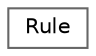 digraph "Graphical Class Hierarchy"
{
 // LATEX_PDF_SIZE
  bgcolor="transparent";
  edge [fontname=Helvetica,fontsize=10,labelfontname=Helvetica,labelfontsize=10];
  node [fontname=Helvetica,fontsize=10,shape=box,height=0.2,width=0.4];
  rankdir="LR";
  Node0 [label="Rule",height=0.2,width=0.4,color="grey40", fillcolor="white", style="filled",URL="$class_rule.html",tooltip="Class that keeps track of the player behaviour"];
}
